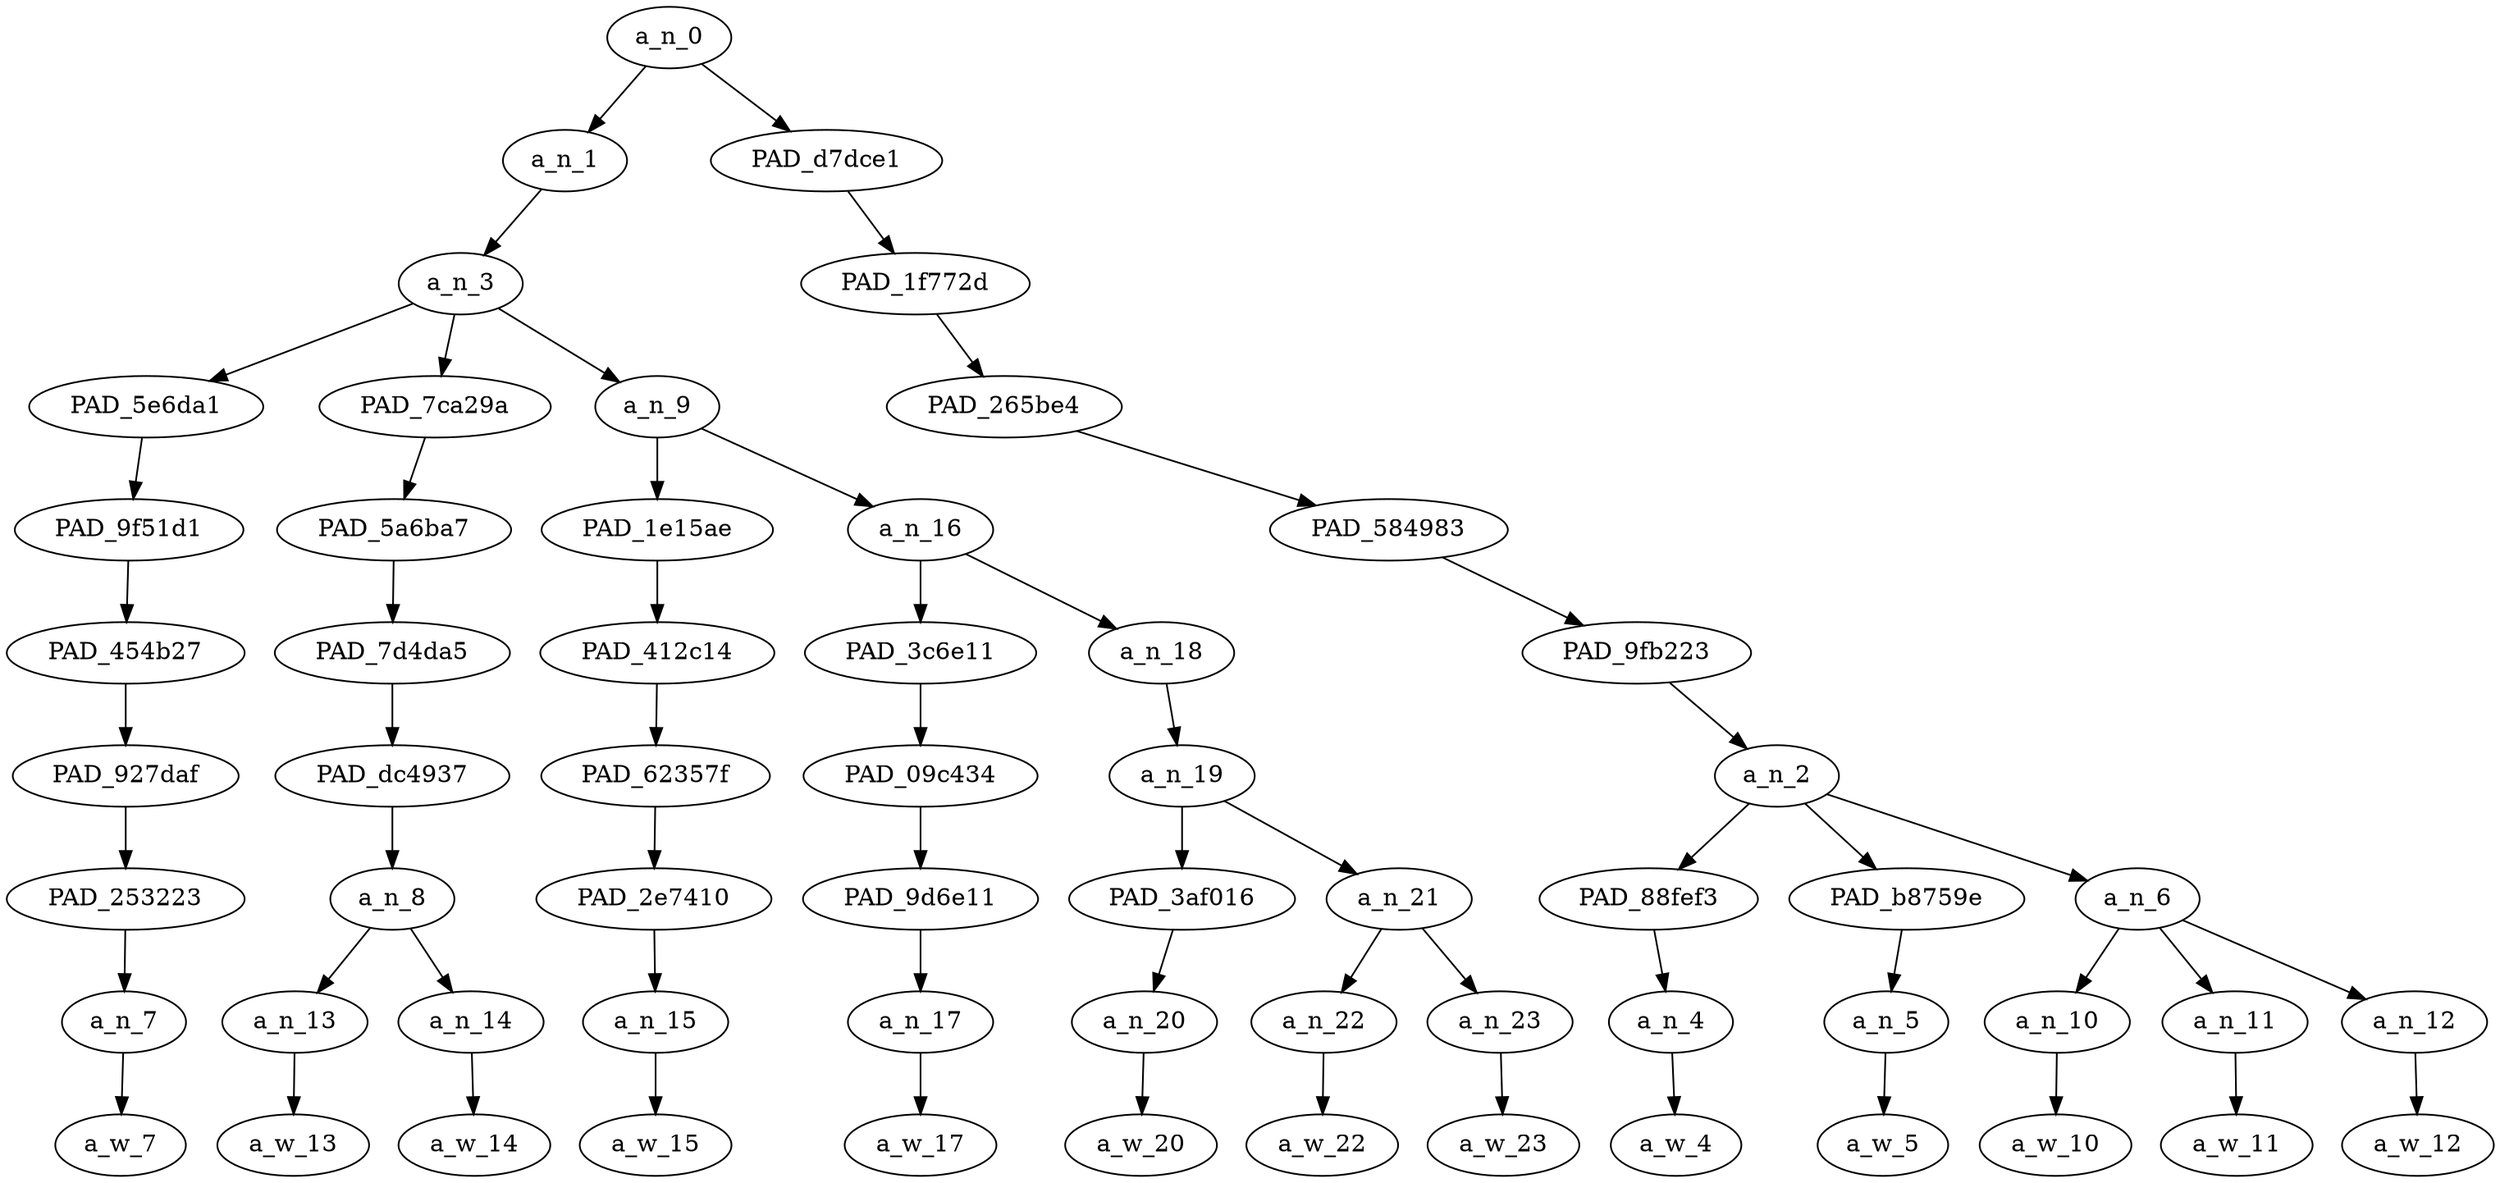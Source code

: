 strict digraph "" {
	a_n_0	[div_dir=1,
		index=0,
		level=9,
		pos="5.572916666666667,9!",
		text_span="[0, 1, 2, 3, 4, 5, 6, 7, 8, 9, 10, 11, 12]",
		value=1.00000001];
	a_n_1	[div_dir=-1,
		index=0,
		level=8,
		pos="1.8125,8!",
		text_span="[0, 1, 2, 3, 4, 5, 6, 7]",
		value=0.52756644];
	a_n_0 -> a_n_1;
	PAD_d7dce1	[div_dir=1,
		index=1,
		level=8,
		pos="9.333333333333334,8!",
		text_span="[8, 9, 10, 11, 12]",
		value=0.47229167];
	a_n_0 -> PAD_d7dce1;
	a_n_3	[div_dir=-1,
		index=0,
		level=7,
		pos="1.8125,7!",
		text_span="[0, 1, 2, 3, 4, 5, 6, 7]",
		value=0.52747968];
	a_n_1 -> a_n_3;
	PAD_5e6da1	[div_dir=-1,
		index=0,
		level=6,
		pos="0.0,6!",
		text_span="[0]",
		value=0.04396914];
	a_n_3 -> PAD_5e6da1;
	PAD_7ca29a	[div_dir=1,
		index=1,
		level=6,
		pos="1.5,6!",
		text_span="[1, 2]",
		value=0.09056326];
	a_n_3 -> PAD_7ca29a;
	a_n_9	[div_dir=-1,
		index=2,
		level=6,
		pos="3.9375,6!",
		text_span="[3, 4, 5, 6, 7]",
		value=0.39286052];
	a_n_3 -> a_n_9;
	PAD_9f51d1	[div_dir=-1,
		index=0,
		level=5,
		pos="0.0,5!",
		text_span="[0]",
		value=0.04396914];
	PAD_5e6da1 -> PAD_9f51d1;
	PAD_454b27	[div_dir=-1,
		index=0,
		level=4,
		pos="0.0,4!",
		text_span="[0]",
		value=0.04396914];
	PAD_9f51d1 -> PAD_454b27;
	PAD_927daf	[div_dir=-1,
		index=0,
		level=3,
		pos="0.0,3!",
		text_span="[0]",
		value=0.04396914];
	PAD_454b27 -> PAD_927daf;
	PAD_253223	[div_dir=-1,
		index=0,
		level=2,
		pos="0.0,2!",
		text_span="[0]",
		value=0.04396914];
	PAD_927daf -> PAD_253223;
	a_n_7	[div_dir=-1,
		index=0,
		level=1,
		pos="0.0,1!",
		text_span="[0]",
		value=0.04396914];
	PAD_253223 -> a_n_7;
	a_w_7	[div_dir=0,
		index=0,
		level=0,
		pos="0,0!",
		text_span="[0]",
		value=open];
	a_n_7 -> a_w_7;
	PAD_5a6ba7	[div_dir=1,
		index=1,
		level=5,
		pos="1.5,5!",
		text_span="[1, 2]",
		value=0.09056326];
	PAD_7ca29a -> PAD_5a6ba7;
	PAD_7d4da5	[div_dir=1,
		index=1,
		level=4,
		pos="1.5,4!",
		text_span="[1, 2]",
		value=0.09056326];
	PAD_5a6ba7 -> PAD_7d4da5;
	PAD_dc4937	[div_dir=1,
		index=1,
		level=3,
		pos="1.5,3!",
		text_span="[1, 2]",
		value=0.09056326];
	PAD_7d4da5 -> PAD_dc4937;
	a_n_8	[div_dir=1,
		index=1,
		level=2,
		pos="1.5,2!",
		text_span="[1, 2]",
		value=0.09056326];
	PAD_dc4937 -> a_n_8;
	a_n_13	[div_dir=1,
		index=1,
		level=1,
		pos="1.0,1!",
		text_span="[1]",
		value=0.03435323];
	a_n_8 -> a_n_13;
	a_n_14	[div_dir=1,
		index=2,
		level=1,
		pos="2.0,1!",
		text_span="[2]",
		value=0.05619063];
	a_n_8 -> a_n_14;
	a_w_13	[div_dir=0,
		index=1,
		level=0,
		pos="1,0!",
		text_span="[1]",
		value=your];
	a_n_13 -> a_w_13;
	a_w_14	[div_dir=0,
		index=2,
		level=0,
		pos="2,0!",
		text_span="[2]",
		value=doors];
	a_n_14 -> a_w_14;
	PAD_1e15ae	[div_dir=1,
		index=2,
		level=5,
		pos="3.0,5!",
		text_span="[3]",
		value=0.04639164];
	a_n_9 -> PAD_1e15ae;
	a_n_16	[div_dir=-1,
		index=3,
		level=5,
		pos="4.875,5!",
		text_span="[4, 5, 6, 7]",
		value=0.34644357];
	a_n_9 -> a_n_16;
	PAD_412c14	[div_dir=1,
		index=2,
		level=4,
		pos="3.0,4!",
		text_span="[3]",
		value=0.04639164];
	PAD_1e15ae -> PAD_412c14;
	PAD_62357f	[div_dir=1,
		index=2,
		level=3,
		pos="3.0,3!",
		text_span="[3]",
		value=0.04639164];
	PAD_412c14 -> PAD_62357f;
	PAD_2e7410	[div_dir=1,
		index=2,
		level=2,
		pos="3.0,2!",
		text_span="[3]",
		value=0.04639164];
	PAD_62357f -> PAD_2e7410;
	a_n_15	[div_dir=1,
		index=3,
		level=1,
		pos="3.0,1!",
		text_span="[3]",
		value=0.04639164];
	PAD_2e7410 -> a_n_15;
	a_w_15	[div_dir=0,
		index=3,
		level=0,
		pos="3,0!",
		text_span="[3]",
		value=for];
	a_n_15 -> a_w_15;
	PAD_3c6e11	[div_dir=-1,
		index=3,
		level=4,
		pos="4.0,4!",
		text_span="[4]",
		value=0.16211642];
	a_n_16 -> PAD_3c6e11;
	a_n_18	[div_dir=1,
		index=4,
		level=4,
		pos="5.75,4!",
		text_span="[5, 6, 7]",
		value=0.18415703];
	a_n_16 -> a_n_18;
	PAD_09c434	[div_dir=-1,
		index=3,
		level=3,
		pos="4.0,3!",
		text_span="[4]",
		value=0.16211642];
	PAD_3c6e11 -> PAD_09c434;
	PAD_9d6e11	[div_dir=-1,
		index=3,
		level=2,
		pos="4.0,2!",
		text_span="[4]",
		value=0.16211642];
	PAD_09c434 -> PAD_9d6e11;
	a_n_17	[div_dir=-1,
		index=4,
		level=1,
		pos="4.0,1!",
		text_span="[4]",
		value=0.16211642];
	PAD_9d6e11 -> a_n_17;
	a_w_17	[div_dir=0,
		index=4,
		level=0,
		pos="4,0!",
		text_span="[4]",
		value=refugees];
	a_n_17 -> a_w_17;
	a_n_19	[div_dir=1,
		index=4,
		level=3,
		pos="5.75,3!",
		text_span="[5, 6, 7]",
		value=0.18386702];
	a_n_18 -> a_n_19;
	PAD_3af016	[div_dir=1,
		index=4,
		level=2,
		pos="5.0,2!",
		text_span="[5]",
		value=0.04289095];
	a_n_19 -> PAD_3af016;
	a_n_21	[div_dir=1,
		index=5,
		level=2,
		pos="6.5,2!",
		text_span="[6, 7]",
		value=0.14068605];
	a_n_19 -> a_n_21;
	a_n_20	[div_dir=1,
		index=5,
		level=1,
		pos="5.0,1!",
		text_span="[5]",
		value=0.04289095];
	PAD_3af016 -> a_n_20;
	a_w_20	[div_dir=0,
		index=5,
		level=0,
		pos="5,0!",
		text_span="[5]",
		value=you];
	a_n_20 -> a_w_20;
	a_n_22	[div_dir=-1,
		index=6,
		level=1,
		pos="6.0,1!",
		text_span="[6]",
		value=0.02958701];
	a_n_21 -> a_n_22;
	a_n_23	[div_dir=1,
		index=7,
		level=1,
		pos="7.0,1!",
		text_span="[7]",
		value=0.11093041];
	a_n_21 -> a_n_23;
	a_w_22	[div_dir=0,
		index=6,
		level=0,
		pos="6,0!",
		text_span="[6]",
		value=are];
	a_n_22 -> a_w_22;
	a_w_23	[div_dir=0,
		index=7,
		level=0,
		pos="7,0!",
		text_span="[7]",
		value=humanistic];
	a_n_23 -> a_w_23;
	PAD_1f772d	[div_dir=1,
		index=1,
		level=7,
		pos="9.333333333333334,7!",
		text_span="[8, 9, 10, 11, 12]",
		value=0.47229167];
	PAD_d7dce1 -> PAD_1f772d;
	PAD_265be4	[div_dir=1,
		index=3,
		level=6,
		pos="9.333333333333334,6!",
		text_span="[8, 9, 10, 11, 12]",
		value=0.47229167];
	PAD_1f772d -> PAD_265be4;
	PAD_584983	[div_dir=1,
		index=4,
		level=5,
		pos="9.333333333333334,5!",
		text_span="[8, 9, 10, 11, 12]",
		value=0.47229167];
	PAD_265be4 -> PAD_584983;
	PAD_9fb223	[div_dir=1,
		index=5,
		level=4,
		pos="9.333333333333334,4!",
		text_span="[8, 9, 10, 11, 12]",
		value=0.47229167];
	PAD_584983 -> PAD_9fb223;
	a_n_2	[div_dir=1,
		index=5,
		level=3,
		pos="9.333333333333334,3!",
		text_span="[8, 9, 10, 11, 12]",
		value=0.47229167];
	PAD_9fb223 -> a_n_2;
	PAD_88fef3	[div_dir=1,
		index=6,
		level=2,
		pos="8.0,2!",
		text_span="[8]",
		value=0.03206921];
	a_n_2 -> PAD_88fef3;
	PAD_b8759e	[div_dir=1,
		index=7,
		level=2,
		pos="9.0,2!",
		text_span="[9]",
		value=0.02550283];
	a_n_2 -> PAD_b8759e;
	a_n_6	[div_dir=1,
		index=8,
		level=2,
		pos="11.0,2!",
		text_span="[10, 11, 12]",
		value=0.41445012];
	a_n_2 -> a_n_6;
	a_n_4	[div_dir=1,
		index=8,
		level=1,
		pos="8.0,1!",
		text_span="[8]",
		value=0.03206921];
	PAD_88fef3 -> a_n_4;
	a_w_4	[div_dir=0,
		index=8,
		level=0,
		pos="8,0!",
		text_span="[8]",
		value=are1];
	a_n_4 -> a_w_4;
	a_n_5	[div_dir=1,
		index=9,
		level=1,
		pos="9.0,1!",
		text_span="[9]",
		value=0.02550283];
	PAD_b8759e -> a_n_5;
	a_w_5	[div_dir=0,
		index=9,
		level=0,
		pos="9,0!",
		text_span="[9]",
		value=not];
	a_n_5 -> a_w_5;
	a_n_10	[div_dir=1,
		index=10,
		level=1,
		pos="10.0,1!",
		text_span="[10]",
		value=0.03393532];
	a_n_6 -> a_n_10;
	a_n_11	[div_dir=1,
		index=11,
		level=1,
		pos="11.0,1!",
		text_span="[11]",
		value=0.05437896];
	a_n_6 -> a_n_11;
	a_n_12	[div_dir=1,
		index=12,
		level=1,
		pos="12.0,1!",
		text_span="[12]",
		value=0.32591406];
	a_n_6 -> a_n_12;
	a_w_10	[div_dir=0,
		index=10,
		level=0,
		pos="10,0!",
		text_span="[10]",
		value=you1];
	a_n_10 -> a_w_10;
	a_w_11	[div_dir=0,
		index=11,
		level=0,
		pos="11,0!",
		text_span="[11]",
		value=greece];
	a_n_11 -> a_w_11;
	a_w_12	[div_dir=0,
		index=12,
		level=0,
		pos="12,0!",
		text_span="[12]",
		value=humanrightsrefugee];
	a_n_12 -> a_w_12;
}
